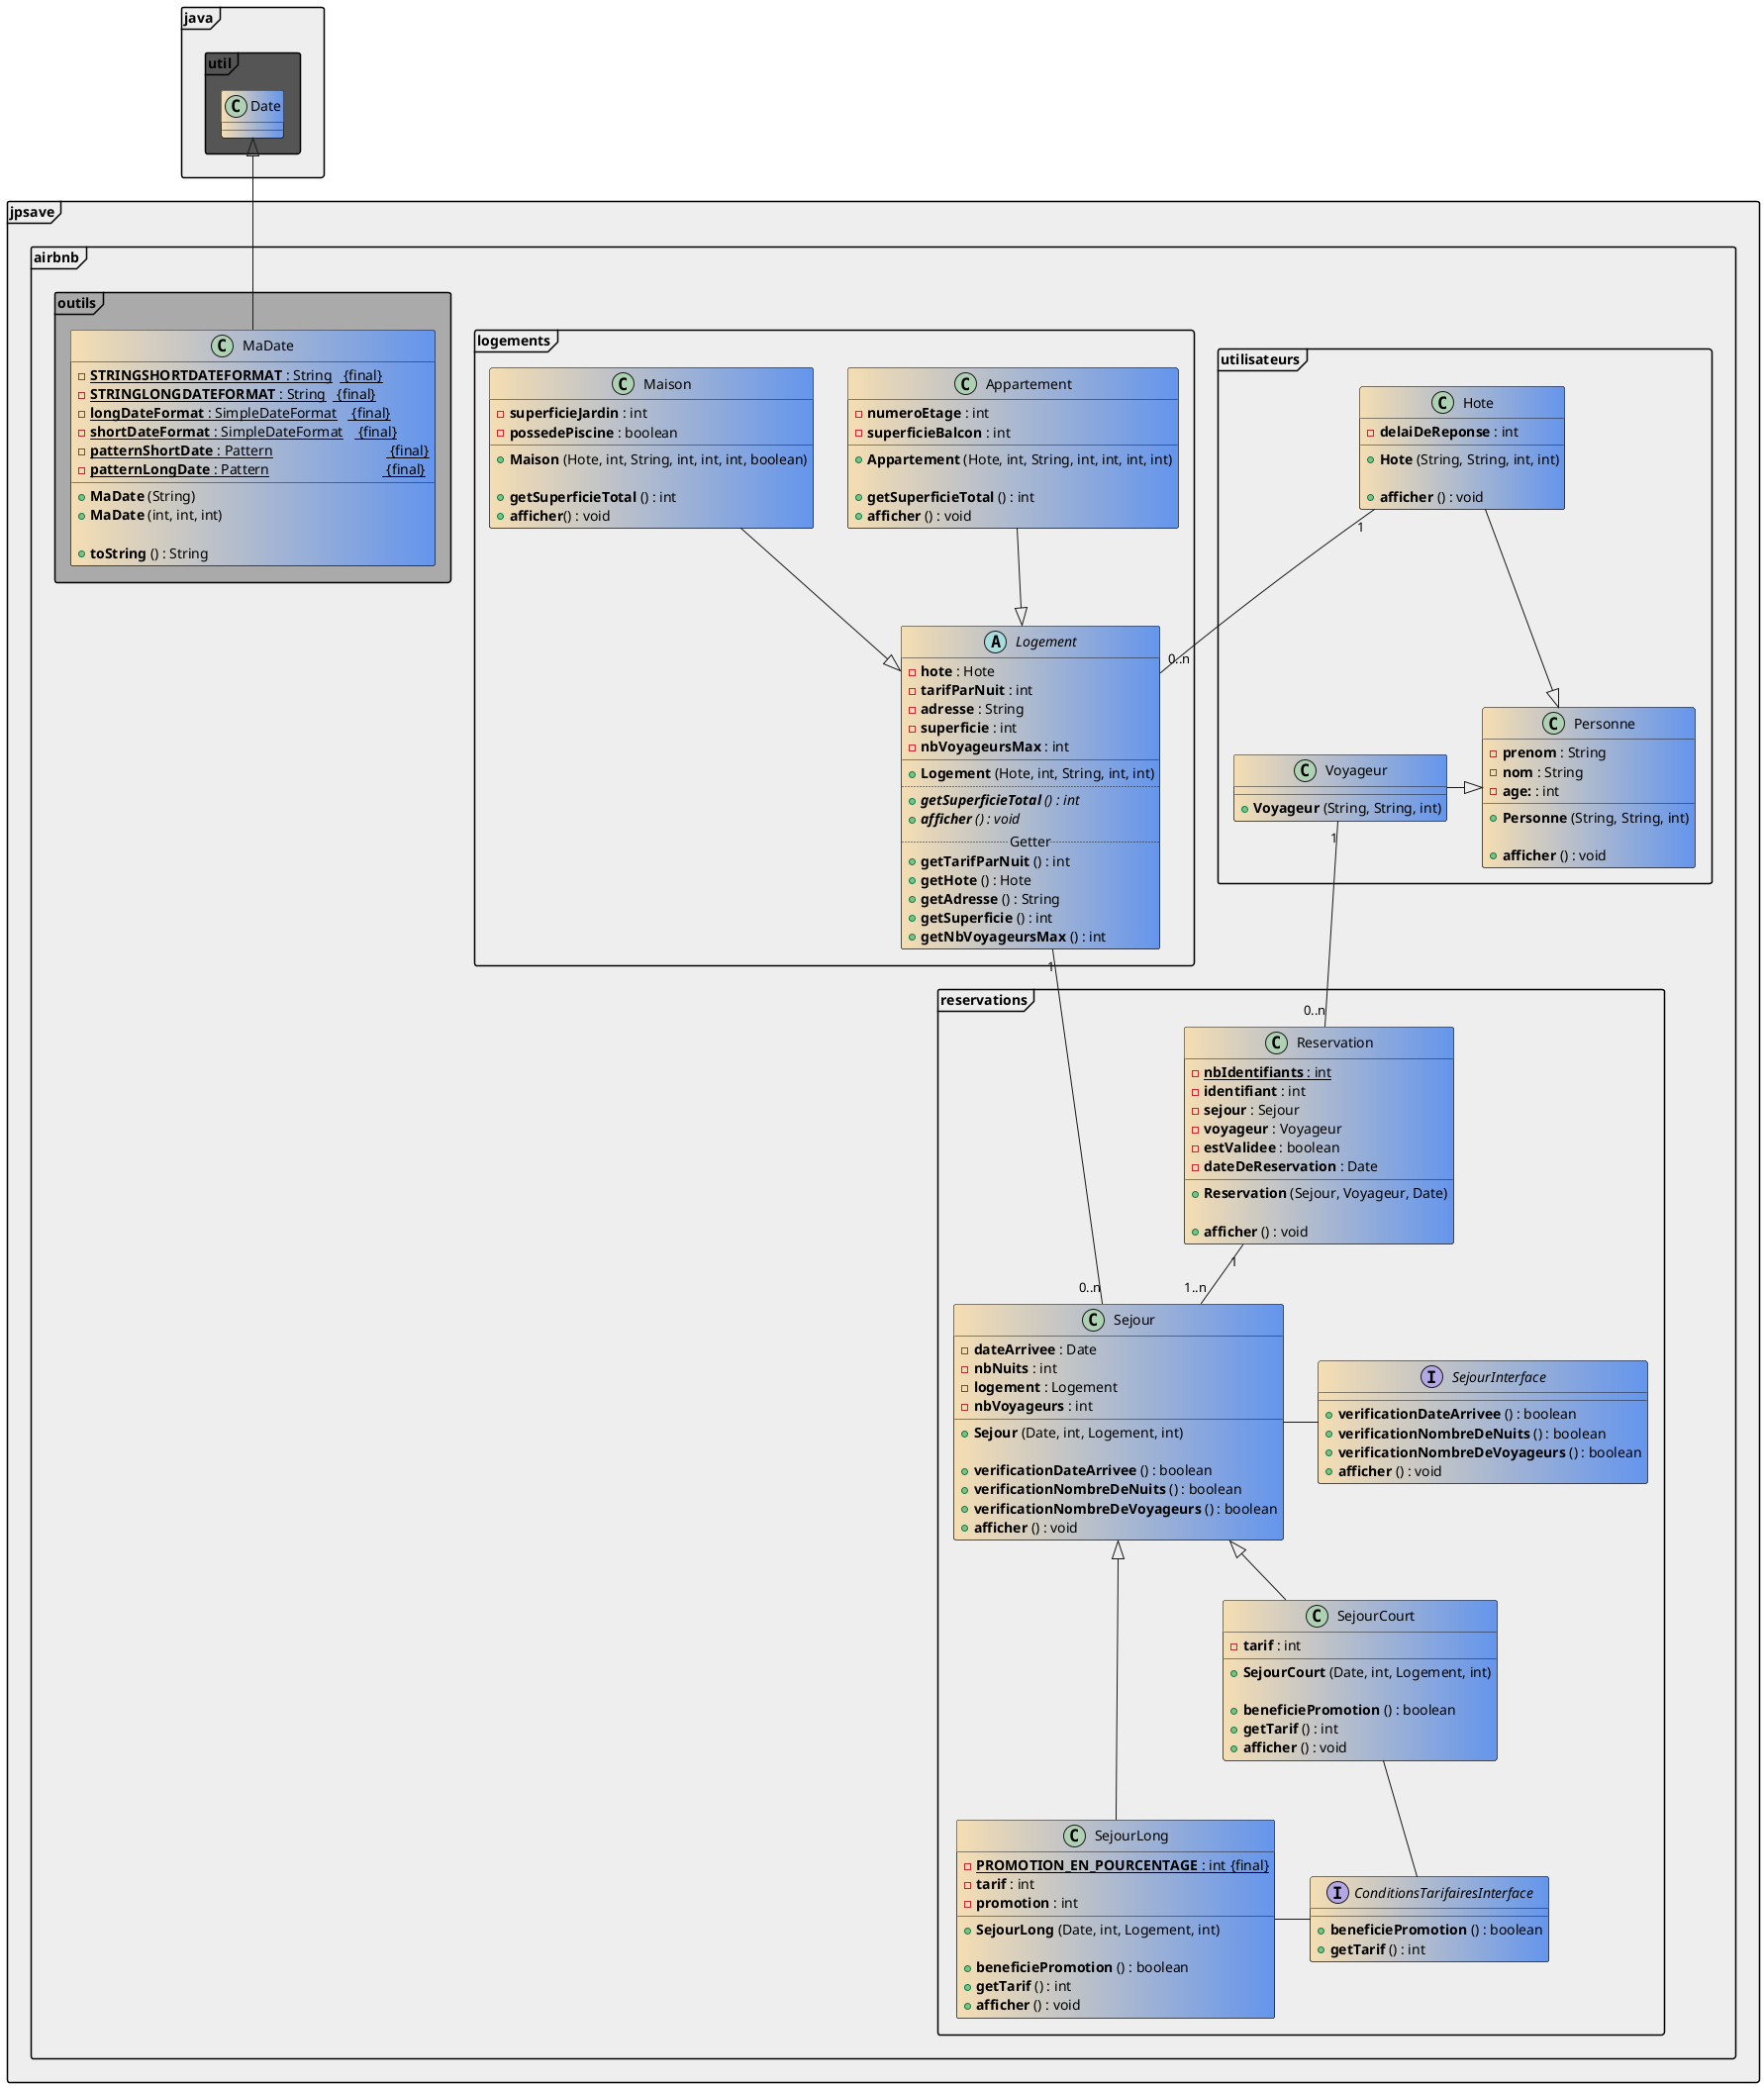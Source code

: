 @startuml

' skinparam handwritten true
'skinparam defaultFontName Droid
skinparam packageStyle frame
skinparam packageBackgroundColor #EEEEEE
skinparam classBackgroundColor Wheat|CornflowerBlue

!define FINAL &#123;final&#125;

package jpsave.airbnb.utilisateurs {
    class Personne {
        - <b>prenom</b> : String
        - <b>nom</b> : String
        - <b>age:</b> : int

        + <b>Personne</b> (String, String, int)

        + <b>afficher</b> () : void
    }
    class Hote {
        - <b>delaiDeReponse</b> : int

        + <b>Hote</b> (String, String, int, int)

        + <b>afficher</b> () : void
    }
    class Voyageur {

        + <b>Voyageur</b> (String, String, int)
    }
}
package jpsave.airbnb.logements {
    abstract class Logement {
        - <b>hote</b> : Hote
        - <b>tarifParNuit</b> : int
        - <b>adresse</b> : String
        - <b>superficie</b> : int
        - <b>nbVoyageursMax</b> : int
        __
        + <b>Logement</b> (Hote, int, String, int, int)
        ..
        + <b>{abstract}getSuperficieTotal</b> () : int
        + <b>{abstract}afficher</b> () : void
        ..Getter..
        + <b>getTarifParNuit</b> () : int
        + <b>getHote</b> () : Hote
        + <b>getAdresse</b> () : String
        + <b>getSuperficie</b> () : int
        + <b>getNbVoyageursMax</b> () : int
    }
    class Appartement {
        - <b>numeroEtage</b> : int
        - <b>superficieBalcon</b> : int

        + <b>Appartement</b> (Hote, int, String, int, int, int, int)

        + <b>getSuperficieTotal</b> () : int
        + <b>afficher</b> () : void
    }
    class Maison {
        - <b>superficieJardin</b> : int
        - <b>possedePiscine</b> : boolean

        + <b>Maison</b> (Hote, int, String, int, int, int, boolean)

        + <b>getSuperficieTotal</b> () : int
        + <b>afficher</b>() : void
    }
}
package jpsave.airbnb.reservations {
    interface SejourInterface {
        + <b>verificationDateArrivee</b> () : boolean
        + <b>verificationNombreDeNuits</b> () : boolean
        + <b>verificationNombreDeVoyageurs</b> () : boolean
        + <b>afficher</b> () : void
    }
    interface ConditionsTarifairesInterface {
        + <b>beneficiePromotion</b> () : boolean
        + <b>getTarif</b> () : int
    }
    class Sejour {
        - <b>dateArrivee</b> : Date
        - <b>nbNuits</b> : int
        - <b>logement</b> : Logement
        - <b>nbVoyageurs</b> : int

        + <b>Sejour</b> (Date, int, Logement, int)

        + <b>verificationDateArrivee</b> () : boolean
        + <b>verificationNombreDeNuits</b> () : boolean
        + <b>verificationNombreDeVoyageurs</b> () : boolean
        + <b>afficher</b> () : void
    }
    class SejourCourt {
        - <b>tarif</b> : int

        + <b>SejourCourt</b> (Date, int, Logement, int)

        + <b>beneficiePromotion</b> () : boolean
        + <b>getTarif</b> () : int
        + <b>afficher</b> () : void
    }
    class SejourLong {
        - <b>{static}PROMOTION_EN_POURCENTAGE</b> : int\t FINAL
        - <b>tarif</b> : int
        - <b>promotion</b> : int

        + <b>SejourLong</b> (Date, int, Logement, int)

        + <b>beneficiePromotion</b> () : boolean
        + <b>getTarif</b> () : int
        + <b>afficher</b> () : void
    }
    class Reservation {
        - <b>{static}nbIdentifiants</b> : int
        - <b>identifiant</b> : int
        - <b>sejour</b> : Sejour
        - <b>voyageur</b> : Voyageur
        - <b>estValidee</b> : boolean
        - <b>dateDeReservation</b> : Date

        + <b>Reservation</b> (Sejour, Voyageur, Date)

        + <b>afficher</b> () : void
    }
}

package jpsave.airbnb.outils #AAAAAA {
    class MaDate {
        - <b>{static}STRINGSHORTDATEFORMAT</b> : String\t FINAL
        - <b>{static}STRINGLONGDATEFORMAT</b> : String\t FINAL
        - <b>{static}longDateFormat</b> : SimpleDateFormat\t FINAL
        - <b>{static}shortDateFormat</b> : SimpleDateFormat\t FINAL
        - <b>{static}patternShortDate</b> : Pattern\t\t\t\t FINAL
        - <b>{static}patternLongDate</b> : Pattern\t\t\t\t FINAL

        + <b>MaDate</b> (String)
        + <b>MaDate</b> (int, int, int)

        + <b>toString</b> () : String
    }
}
package java.util #555555 {
    class Date {}
}
Date <|-- MaDate

Hote --|>  Personne
Voyageur -|>  Personne
Maison --|>  Logement
Appartement --|>  Logement
Hote "1" -- "0..n" Logement
Voyageur "1" -- "0..n" Reservation
Logement "1" -- "0..n" Sejour
Reservation "1" -- "1..n" Sejour
'Reservation "1" -- "1..n" SejourCourt
'Reservation "1" -- "1..n" SejourLong
Sejour - SejourInterface
Sejour <|-- SejourCourt
Sejour <|-- SejourLong
SejourCourt -down- ConditionsTarifairesInterface
SejourLong - ConditionsTarifairesInterface

@enduml